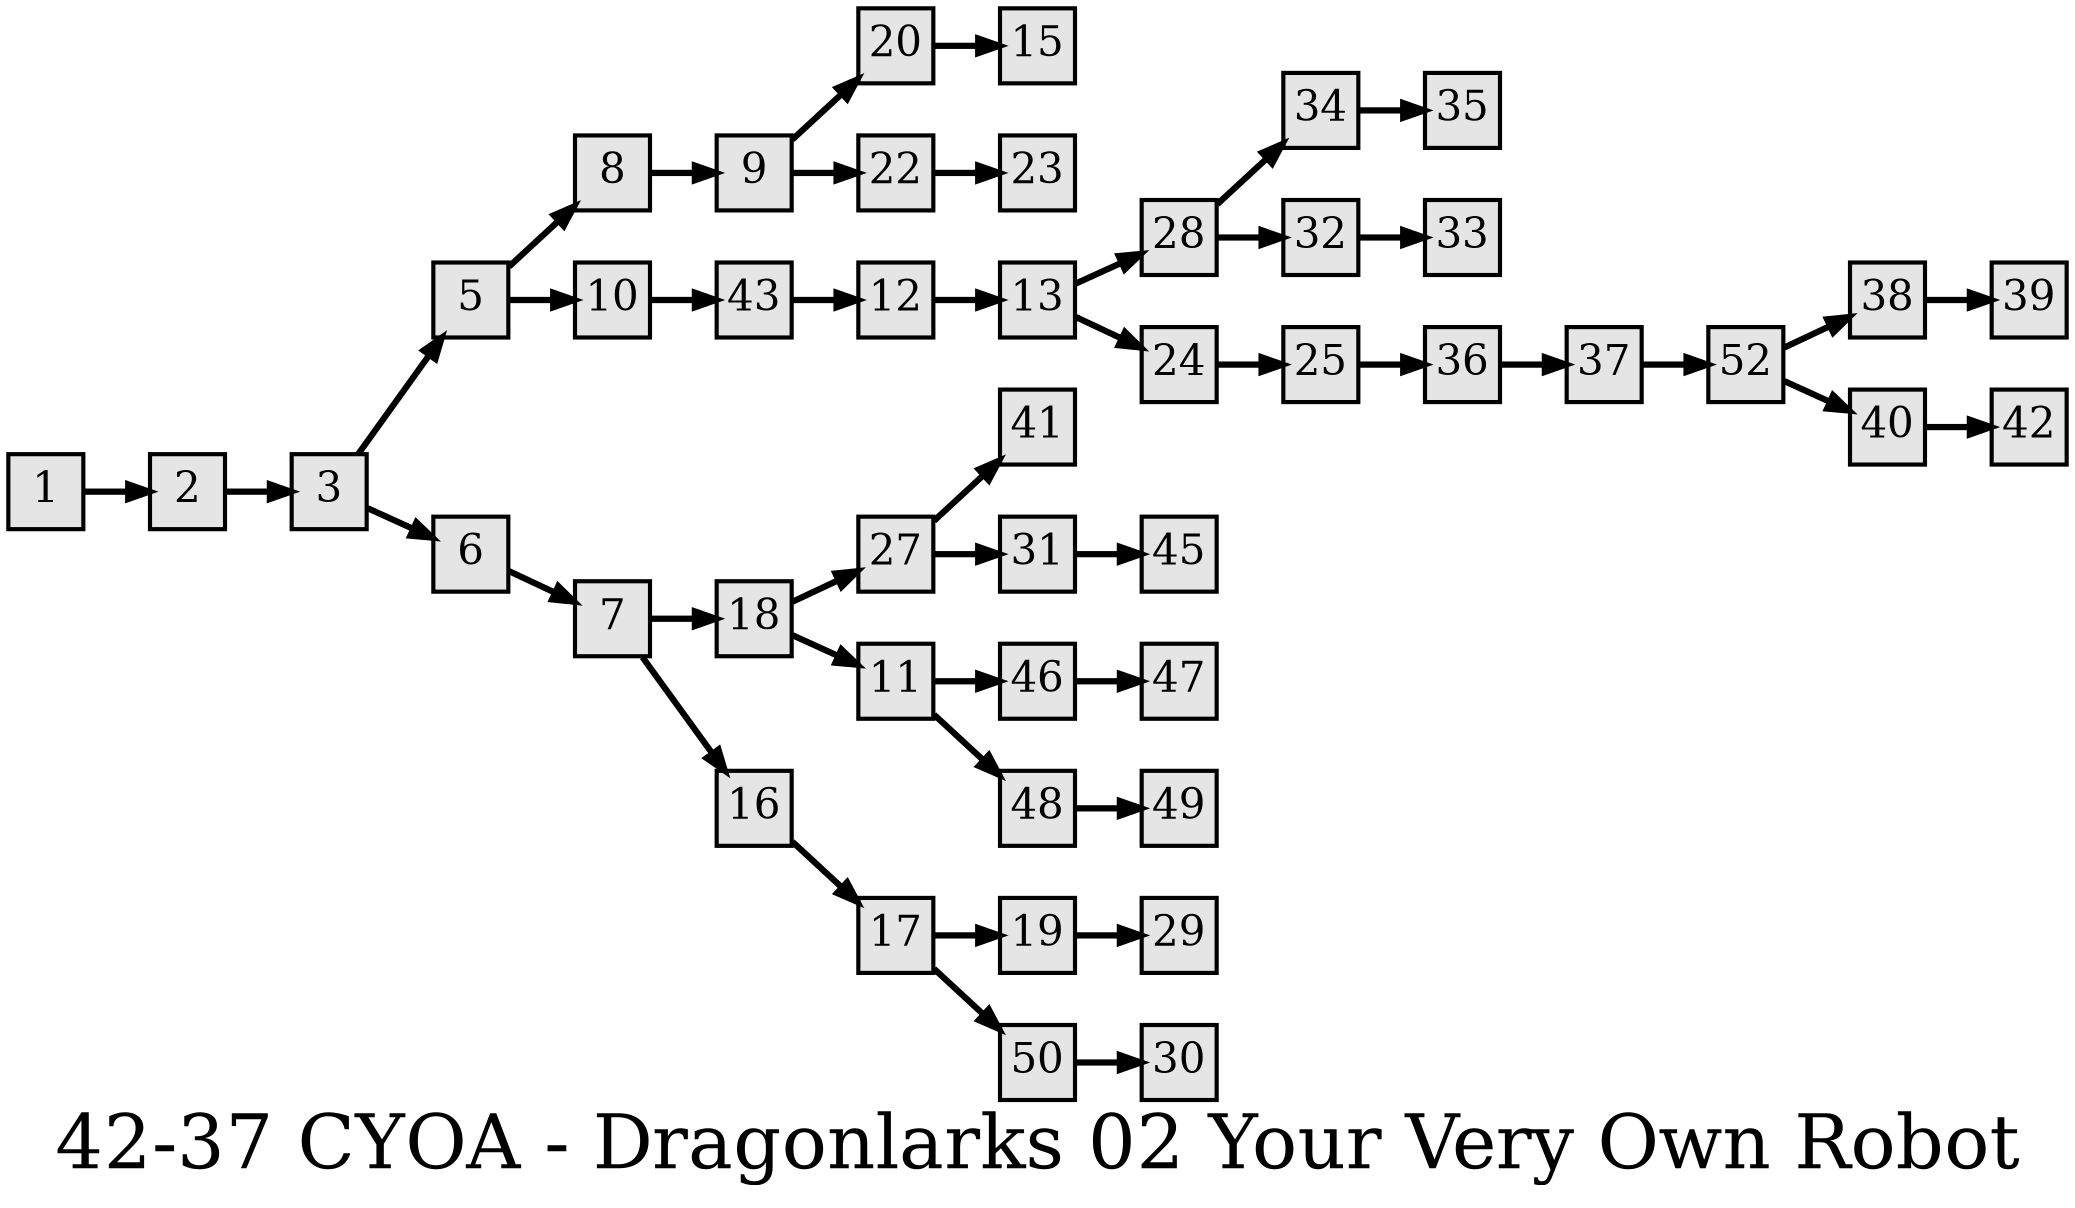digraph g{
  graph [ label="42-37 CYOA - Dragonlarks 02 Your Very Own Robot" rankdir=LR, ordering=out, fontsize=36, nodesep="0.35", ranksep="0.45"];
  node  [shape=rect, penwidth=2, fontsize=20, style=filled, fillcolor=grey90, margin="0,0", labelfloat=true, regular=true, fixedsize=true];
  edge  [labelfloat=true, penwidth=3, fontsize=12];
  
  1 -> 2;
  2 -> 3;
  3 -> 5;
  3 -> 6;
  5 -> 8;
  5 -> 10;
  6 -> 7;
  7 -> 18;
  7 -> 16;
  8 -> 9;
  9 -> 20;
  9 -> 22;
  10 -> 43;
  11 -> 46;
  11 -> 48;
  12 -> 13;
  13 -> 28;
  13 -> 24;
  16 -> 17;
  17 -> 19;
  17 -> 50;
  18 -> 27;
  18 -> 11;
  19 -> 29;
  20 -> 15;
  22 -> 23;
  24 -> 25;
  25 -> 36;
  27 -> 41;
  27 -> 31;
  28 -> 34;
  28 -> 32;
  31 -> 45;
  32 -> 33;
  34 -> 35;
  36 -> 37;
  37 -> 52;
  38 -> 39;
  40 -> 42;
  43 -> 12;
  46 -> 47;
  48 -> 49;
  50 -> 30;
  52 -> 38;
  52 -> 40;
}

